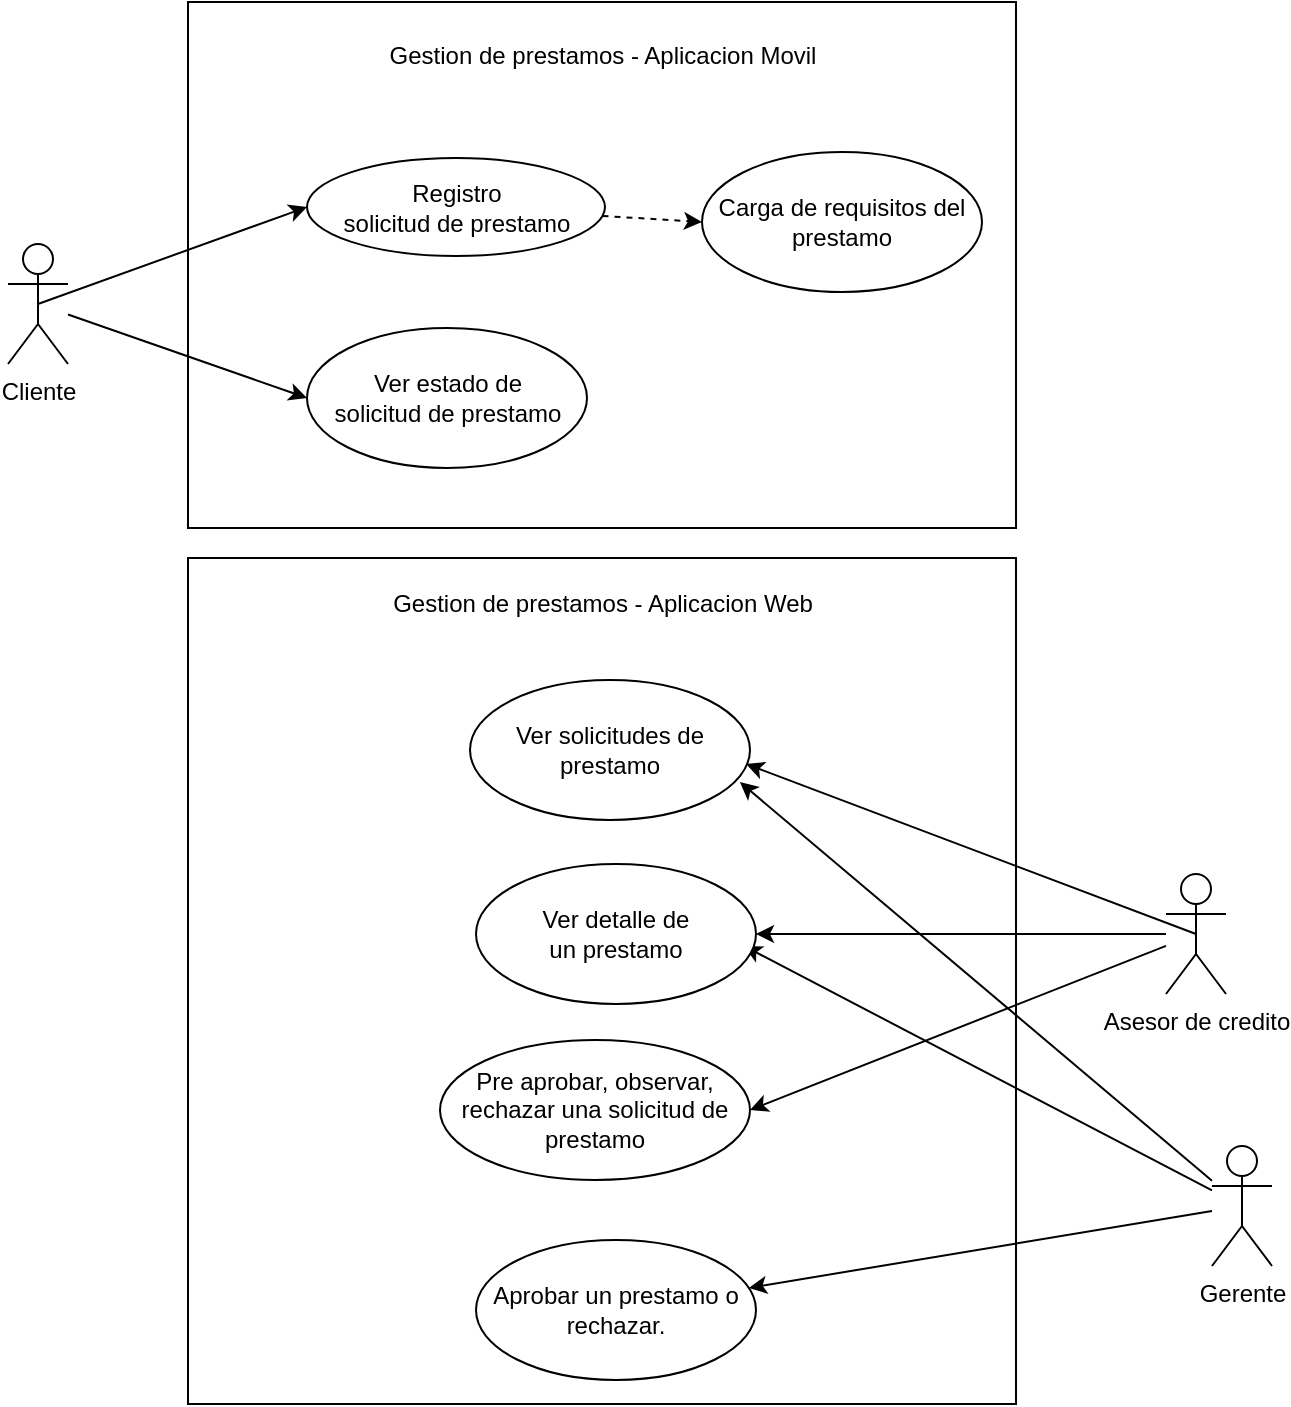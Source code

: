 <mxfile>
    <diagram id="1fi5Kx5LPePZL9SqUFNj" name="Page-1">
        <mxGraphModel dx="1384" dy="1185" grid="0" gridSize="10" guides="1" tooltips="1" connect="1" arrows="1" fold="1" page="0" pageScale="1" pageWidth="850" pageHeight="1100" math="0" shadow="0">
            <root>
                <mxCell id="0"/>
                <mxCell id="1" parent="0"/>
                <mxCell id="81" value="" style="rounded=0;whiteSpace=wrap;html=1;" vertex="1" parent="1">
                    <mxGeometry x="76" y="66" width="414" height="423" as="geometry"/>
                </mxCell>
                <mxCell id="39" value="" style="rounded=0;whiteSpace=wrap;html=1;" parent="1" vertex="1">
                    <mxGeometry x="76" y="-212" width="414" height="263" as="geometry"/>
                </mxCell>
                <mxCell id="16" value="Ver estado de &lt;br&gt;solicitud de prestamo" style="ellipse;whiteSpace=wrap;html=1;" parent="1" vertex="1">
                    <mxGeometry x="135.5" y="-49" width="140" height="70" as="geometry"/>
                </mxCell>
                <mxCell id="40" value="Gestion de prestamos - Aplicacion Movil" style="text;html=1;align=center;verticalAlign=middle;resizable=0;points=[];autosize=1;strokeColor=none;" parent="1" vertex="1">
                    <mxGeometry x="171.5" y="-194" width="223" height="18" as="geometry"/>
                </mxCell>
                <mxCell id="78" style="edgeStyle=none;html=1;entryX=0;entryY=0.5;entryDx=0;entryDy=0;dashed=1;" edge="1" parent="1" source="42" target="43">
                    <mxGeometry relative="1" as="geometry"/>
                </mxCell>
                <mxCell id="42" value="Registro&lt;br&gt;solicitud de prestamo" style="ellipse;whiteSpace=wrap;html=1;" parent="1" vertex="1">
                    <mxGeometry x="135.5" y="-134" width="149" height="49" as="geometry"/>
                </mxCell>
                <mxCell id="43" value="Carga de requisitos del prestamo" style="ellipse;whiteSpace=wrap;html=1;" parent="1" vertex="1">
                    <mxGeometry x="333" y="-137" width="140" height="70" as="geometry"/>
                </mxCell>
                <mxCell id="73" style="edgeStyle=none;html=1;exitX=0.5;exitY=0.5;exitDx=0;exitDy=0;exitPerimeter=0;entryX=0;entryY=0.5;entryDx=0;entryDy=0;" edge="1" parent="1" source="65" target="42">
                    <mxGeometry relative="1" as="geometry"/>
                </mxCell>
                <mxCell id="79" style="edgeStyle=none;html=1;entryX=0;entryY=0.5;entryDx=0;entryDy=0;" edge="1" parent="1" source="65" target="16">
                    <mxGeometry relative="1" as="geometry"/>
                </mxCell>
                <mxCell id="65" value="Cliente" style="shape=umlActor;verticalLabelPosition=bottom;verticalAlign=top;html=1;" parent="1" vertex="1">
                    <mxGeometry x="-14" y="-91" width="30" height="60" as="geometry"/>
                </mxCell>
                <mxCell id="93" style="edgeStyle=none;html=1;" edge="1" parent="1" source="76" target="91">
                    <mxGeometry relative="1" as="geometry"/>
                </mxCell>
                <mxCell id="94" style="edgeStyle=none;html=1;entryX=0.957;entryY=0.586;entryDx=0;entryDy=0;entryPerimeter=0;" edge="1" parent="1" source="76" target="84">
                    <mxGeometry relative="1" as="geometry"/>
                </mxCell>
                <mxCell id="95" style="edgeStyle=none;html=1;entryX=0.964;entryY=0.729;entryDx=0;entryDy=0;entryPerimeter=0;" edge="1" parent="1" source="76" target="83">
                    <mxGeometry relative="1" as="geometry"/>
                </mxCell>
                <mxCell id="76" value="Gerente" style="shape=umlActor;verticalLabelPosition=bottom;verticalAlign=top;html=1;" vertex="1" parent="1">
                    <mxGeometry x="588" y="360" width="30" height="60" as="geometry"/>
                </mxCell>
                <mxCell id="87" style="edgeStyle=none;html=1;exitX=0.5;exitY=0.5;exitDx=0;exitDy=0;exitPerimeter=0;entryX=0.986;entryY=0.6;entryDx=0;entryDy=0;entryPerimeter=0;" edge="1" parent="1" source="77" target="83">
                    <mxGeometry relative="1" as="geometry"/>
                </mxCell>
                <mxCell id="88" style="edgeStyle=none;html=1;entryX=1;entryY=0.5;entryDx=0;entryDy=0;" edge="1" parent="1" source="77" target="84">
                    <mxGeometry relative="1" as="geometry"/>
                </mxCell>
                <mxCell id="92" style="edgeStyle=none;html=1;entryX=1;entryY=0.5;entryDx=0;entryDy=0;" edge="1" parent="1" source="77" target="89">
                    <mxGeometry relative="1" as="geometry"/>
                </mxCell>
                <mxCell id="77" value="Asesor de credito" style="shape=umlActor;verticalLabelPosition=bottom;verticalAlign=top;html=1;" vertex="1" parent="1">
                    <mxGeometry x="565" y="224" width="30" height="60" as="geometry"/>
                </mxCell>
                <mxCell id="82" value="Gestion de prestamos - Aplicacion Web" style="text;html=1;align=center;verticalAlign=middle;resizable=0;points=[];autosize=1;strokeColor=none;" vertex="1" parent="1">
                    <mxGeometry x="173" y="80" width="220" height="18" as="geometry"/>
                </mxCell>
                <mxCell id="83" value="Ver&amp;nbsp;solicitudes de prestamo" style="ellipse;whiteSpace=wrap;html=1;" vertex="1" parent="1">
                    <mxGeometry x="217" y="127" width="140" height="70" as="geometry"/>
                </mxCell>
                <mxCell id="84" value="Ver&amp;nbsp;detalle de &lt;br&gt;un prestamo" style="ellipse;whiteSpace=wrap;html=1;" vertex="1" parent="1">
                    <mxGeometry x="220" y="219" width="140" height="70" as="geometry"/>
                </mxCell>
                <mxCell id="89" value="Pre aprobar, observar, rechazar una solicitud de prestamo" style="ellipse;whiteSpace=wrap;html=1;" vertex="1" parent="1">
                    <mxGeometry x="202" y="307" width="155" height="70" as="geometry"/>
                </mxCell>
                <mxCell id="91" value="Aprobar un prestamo o rechazar." style="ellipse;whiteSpace=wrap;html=1;" vertex="1" parent="1">
                    <mxGeometry x="220" y="407" width="140" height="70" as="geometry"/>
                </mxCell>
            </root>
        </mxGraphModel>
    </diagram>
</mxfile>